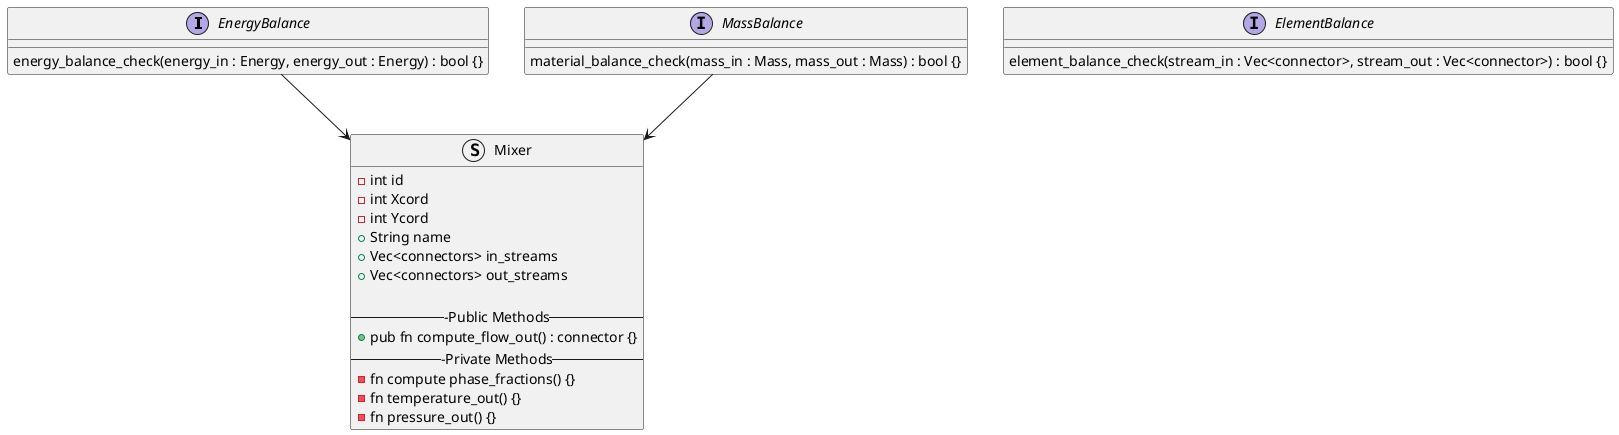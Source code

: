 @startuml Blocks_Module_Class_Diagram

Interface EnergyBalance {
  energy_balance_check(energy_in : Energy, energy_out : Energy) : bool {} 
}

Interface MassBalance {
  material_balance_check(mass_in : Mass, mass_out : Mass) : bool {}  
}


Interface ElementBalance {
  element_balance_check(stream_in : Vec<connector>, stream_out : Vec<connector>) : bool {}
}





Struct Mixer {
  - int id
  - int Xcord
  - int Ycord
  + String name
  + Vec<connectors> in_streams
  + Vec<connectors> out_streams

  ---Public Methods--
  + pub fn compute_flow_out() : connector {}
  ---Private Methods--
  - fn compute phase_fractions() {}
  - fn temperature_out() {}
  - fn pressure_out() {} 
}

EnergyBalance --> Mixer
MassBalance --> Mixer


@enduml

